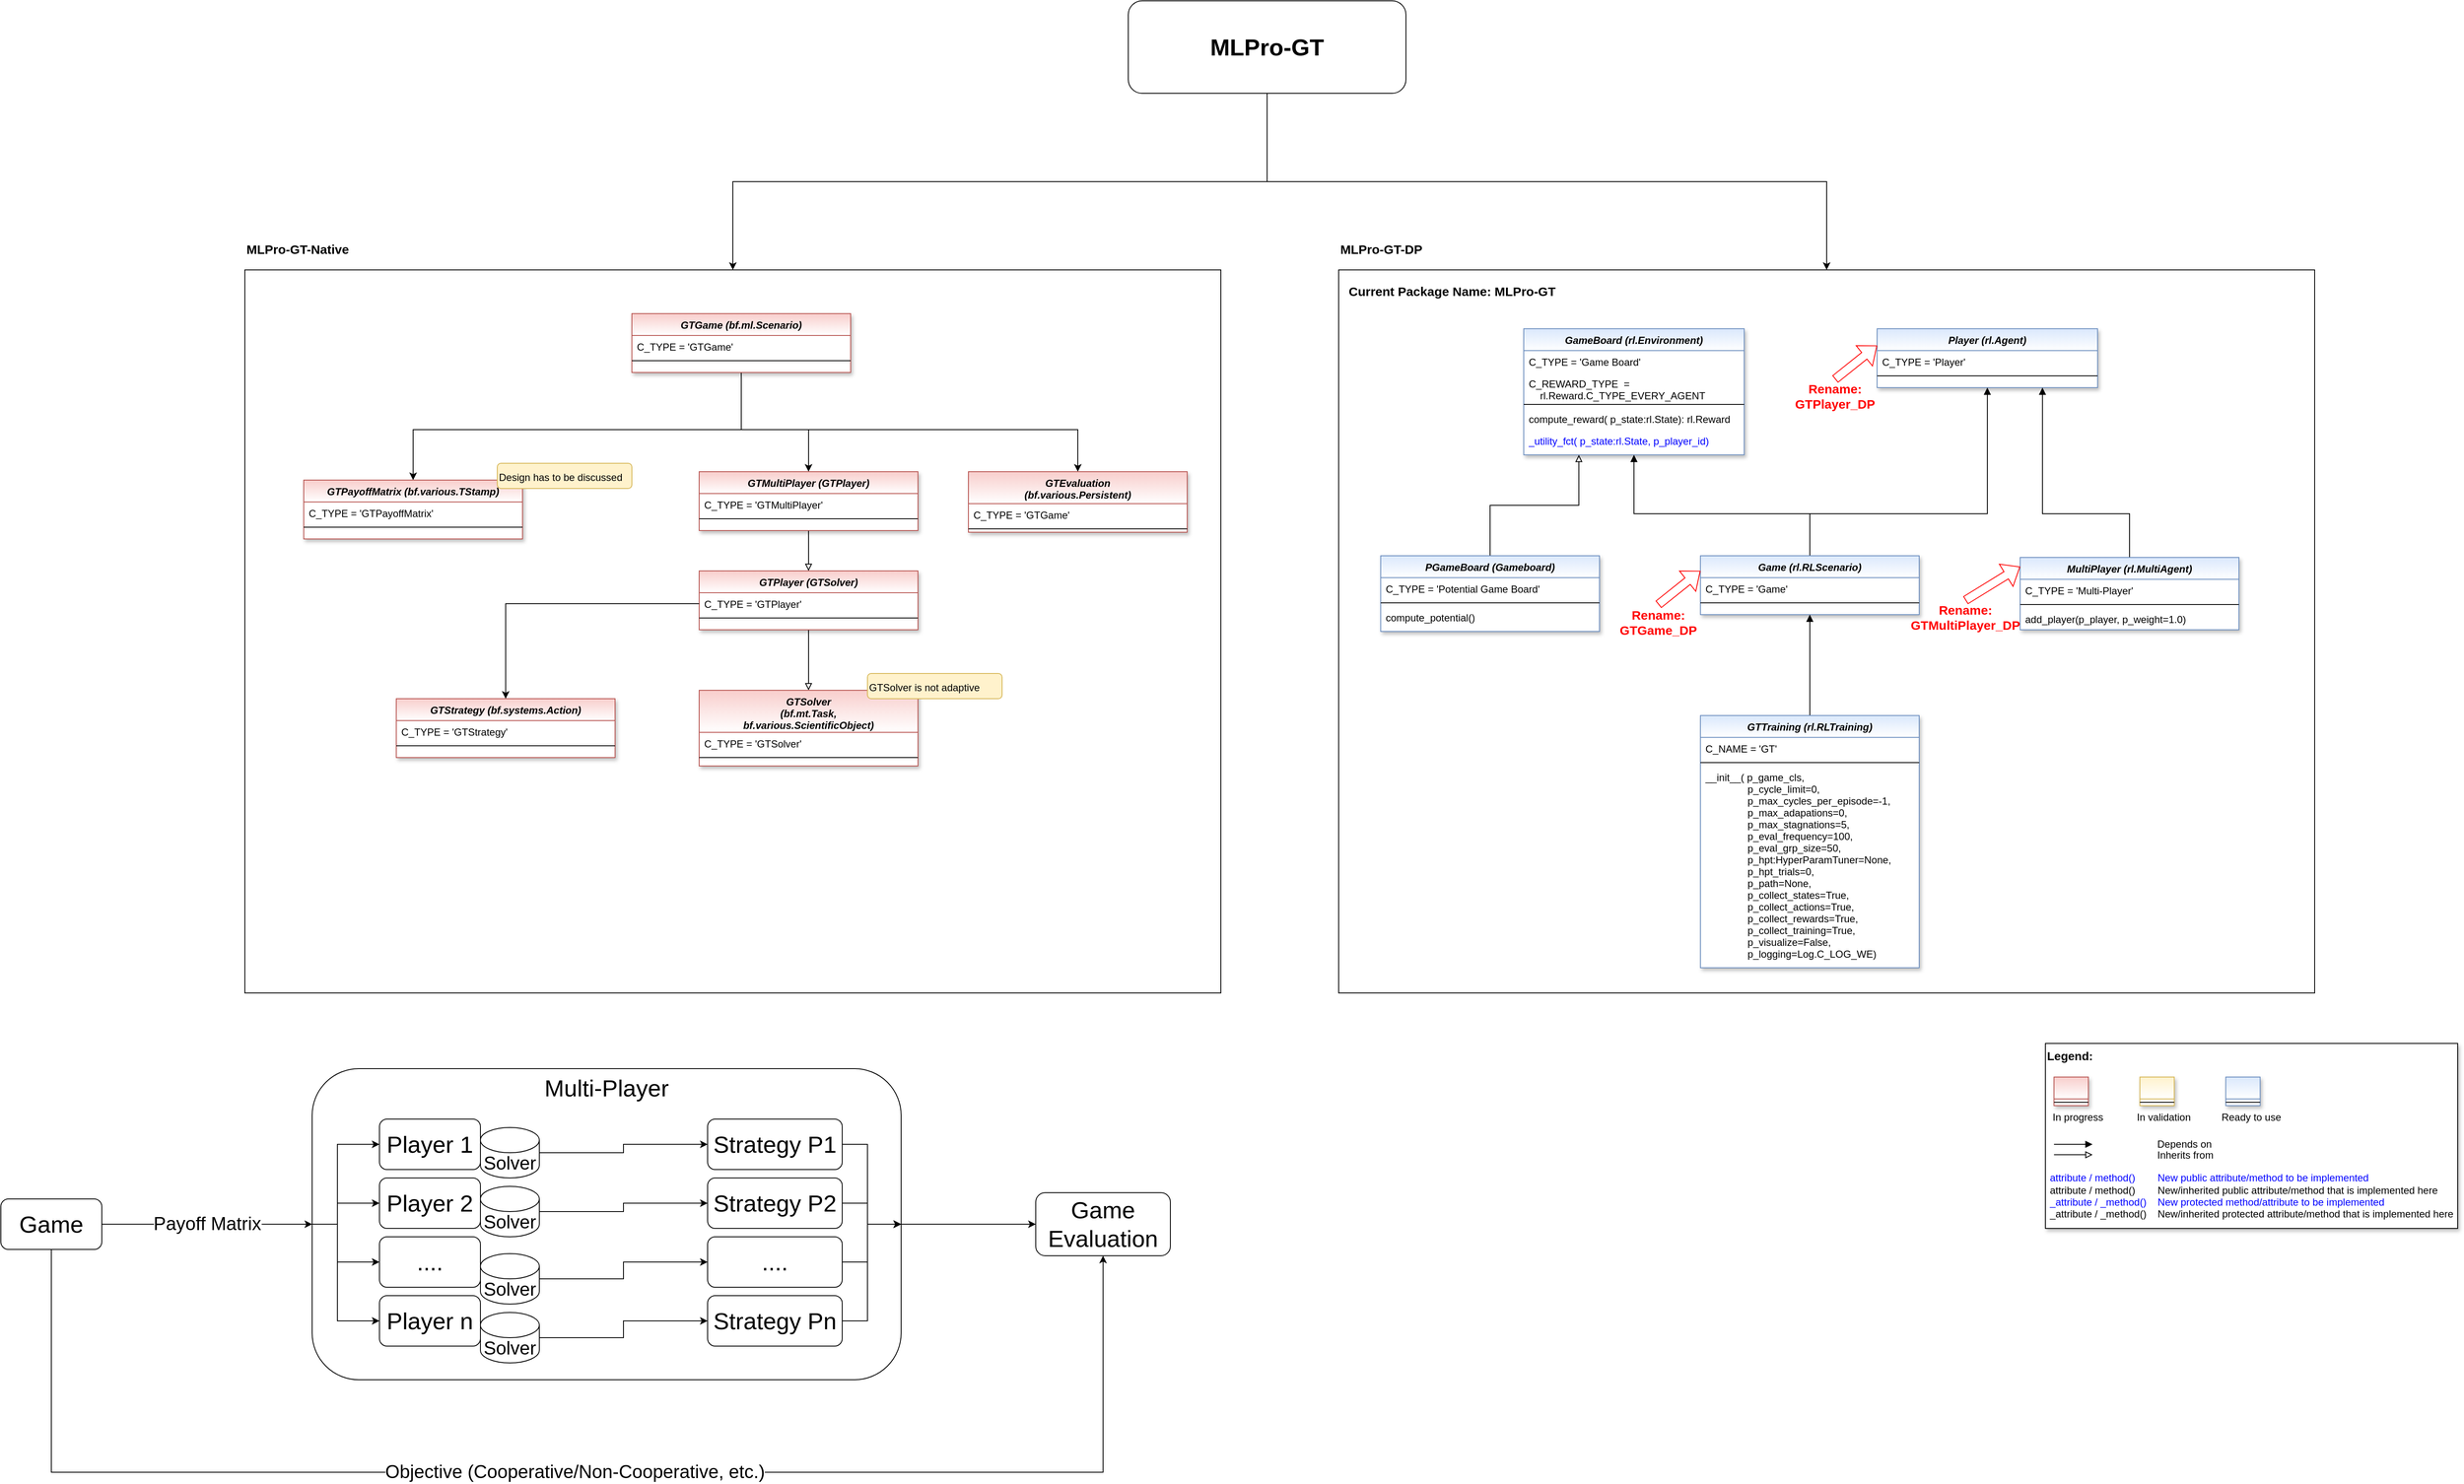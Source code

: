 <mxfile version="20.8.10" type="device"><diagram id="C5RBs43oDa-KdzZeNtuy" name="Page-1"><mxGraphModel dx="3827" dy="987" grid="1" gridSize="10" guides="1" tooltips="1" connect="1" arrows="1" fold="1" page="1" pageScale="1" pageWidth="2336" pageHeight="1654" math="0" shadow="0"><root><mxCell id="WIyWlLk6GJQsqaUBKTNV-0"/><mxCell id="WIyWlLk6GJQsqaUBKTNV-1" parent="WIyWlLk6GJQsqaUBKTNV-0"/><mxCell id="5Of7CEtjtT0pWHkGVyya-0" value="" style="rounded=0;whiteSpace=wrap;html=1;fillColor=none;" parent="WIyWlLk6GJQsqaUBKTNV-1" vertex="1"><mxGeometry x="1290" y="390" width="1160" height="860" as="geometry"/></mxCell><mxCell id="uryo6djWwB9KvB10PPW3-3" value="Player (rl.Agent)" style="swimlane;fontStyle=3;align=center;verticalAlign=top;childLayout=stackLayout;horizontal=1;startSize=26;horizontalStack=0;resizeParent=1;resizeLast=0;collapsible=1;marginBottom=0;rounded=0;shadow=1;strokeWidth=1;fillColor=#dae8fc;strokeColor=#6c8ebf;gradientColor=#ffffff;swimlaneFillColor=#ffffff;" parent="WIyWlLk6GJQsqaUBKTNV-1" vertex="1"><mxGeometry x="1930" y="460" width="262" height="70" as="geometry"><mxRectangle x="230" y="140" width="160" height="26" as="alternateBounds"/></mxGeometry></mxCell><mxCell id="uryo6djWwB9KvB10PPW3-26" value="C_TYPE = 'Player'" style="text;align=left;verticalAlign=top;spacingLeft=4;spacingRight=4;overflow=hidden;rotatable=0;points=[[0,0.5],[1,0.5]];portConstraint=eastwest;" parent="uryo6djWwB9KvB10PPW3-3" vertex="1"><mxGeometry y="26" width="262" height="26" as="geometry"/></mxCell><mxCell id="uryo6djWwB9KvB10PPW3-5" value="" style="line;html=1;strokeWidth=1;align=left;verticalAlign=middle;spacingTop=-1;spacingLeft=3;spacingRight=3;rotatable=0;labelPosition=right;points=[];portConstraint=eastwest;" parent="uryo6djWwB9KvB10PPW3-3" vertex="1"><mxGeometry y="52" width="262" height="8" as="geometry"/></mxCell><mxCell id="uryo6djWwB9KvB10PPW3-9" value="GameBoard (rl.Environment)" style="swimlane;fontStyle=3;align=center;verticalAlign=top;childLayout=stackLayout;horizontal=1;startSize=26;horizontalStack=0;resizeParent=1;resizeLast=0;collapsible=1;marginBottom=0;rounded=0;shadow=1;strokeWidth=1;fillColor=#dae8fc;strokeColor=#6c8ebf;gradientColor=#ffffff;swimlaneFillColor=#ffffff;" parent="WIyWlLk6GJQsqaUBKTNV-1" vertex="1"><mxGeometry x="1510" y="460" width="262" height="150" as="geometry"><mxRectangle x="230" y="140" width="160" height="26" as="alternateBounds"/></mxGeometry></mxCell><mxCell id="uryo6djWwB9KvB10PPW3-32" value="C_TYPE = 'Game Board'" style="text;align=left;verticalAlign=top;spacingLeft=4;spacingRight=4;overflow=hidden;rotatable=0;points=[[0,0.5],[1,0.5]];portConstraint=eastwest;" parent="uryo6djWwB9KvB10PPW3-9" vertex="1"><mxGeometry y="26" width="262" height="26" as="geometry"/></mxCell><mxCell id="DY0x9Ii_ILeGCG0XCa9A-1" value="C_REWARD_TYPE  = &#10;    rl.Reward.C_TYPE_EVERY_AGENT" style="text;align=left;verticalAlign=top;spacingLeft=4;spacingRight=4;overflow=hidden;rotatable=0;points=[[0,0.5],[1,0.5]];portConstraint=eastwest;" parent="uryo6djWwB9KvB10PPW3-9" vertex="1"><mxGeometry y="52" width="262" height="34" as="geometry"/></mxCell><mxCell id="uryo6djWwB9KvB10PPW3-10" value="" style="line;html=1;strokeWidth=1;align=left;verticalAlign=middle;spacingTop=-1;spacingLeft=3;spacingRight=3;rotatable=0;labelPosition=right;points=[];portConstraint=eastwest;" parent="uryo6djWwB9KvB10PPW3-9" vertex="1"><mxGeometry y="86" width="262" height="8" as="geometry"/></mxCell><mxCell id="uryo6djWwB9KvB10PPW3-49" value="compute_reward( p_state:rl.State): rl.Reward" style="text;align=left;verticalAlign=top;spacingLeft=4;spacingRight=4;overflow=hidden;rotatable=0;points=[[0,0.5],[1,0.5]];portConstraint=eastwest;" parent="uryo6djWwB9KvB10PPW3-9" vertex="1"><mxGeometry y="94" width="262" height="26" as="geometry"/></mxCell><mxCell id="wU47T1StcuhEbtKbwM8T-8" value="_utility_fct( p_state:rl.State, p_player_id)" style="text;align=left;verticalAlign=top;spacingLeft=4;spacingRight=4;overflow=hidden;rotatable=0;points=[[0,0.5],[1,0.5]];portConstraint=eastwest;fontColor=#0000FF;" parent="uryo6djWwB9KvB10PPW3-9" vertex="1"><mxGeometry y="120" width="262" height="26" as="geometry"/></mxCell><mxCell id="wU47T1StcuhEbtKbwM8T-6" style="edgeStyle=orthogonalEdgeStyle;rounded=0;orthogonalLoop=1;jettySize=auto;html=1;entryX=0.5;entryY=1;entryDx=0;entryDy=0;endArrow=block;endFill=1;exitX=0.5;exitY=0;exitDx=0;exitDy=0;" parent="WIyWlLk6GJQsqaUBKTNV-1" source="OlRFAT03AiurxS976OWj-10" target="uryo6djWwB9KvB10PPW3-9" edge="1"><mxGeometry relative="1" as="geometry"><Array as="points"><mxPoint x="1830" y="680"/><mxPoint x="1638" y="680"/></Array></mxGeometry></mxCell><mxCell id="wU47T1StcuhEbtKbwM8T-13" style="edgeStyle=orthogonalEdgeStyle;rounded=0;orthogonalLoop=1;jettySize=auto;html=1;entryX=0.5;entryY=1;entryDx=0;entryDy=0;endArrow=block;endFill=1;exitX=0.5;exitY=0;exitDx=0;exitDy=0;" parent="WIyWlLk6GJQsqaUBKTNV-1" source="OlRFAT03AiurxS976OWj-10" target="uryo6djWwB9KvB10PPW3-3" edge="1"><mxGeometry relative="1" as="geometry"><Array as="points"><mxPoint x="1830" y="680"/><mxPoint x="2018" y="680"/></Array></mxGeometry></mxCell><mxCell id="OlRFAT03AiurxS976OWj-10" value="Game (rl.RLScenario)" style="swimlane;fontStyle=3;align=center;verticalAlign=top;childLayout=stackLayout;horizontal=1;startSize=26;horizontalStack=0;resizeParent=1;resizeLast=0;collapsible=1;marginBottom=0;rounded=0;shadow=1;strokeWidth=1;fillColor=#dae8fc;strokeColor=#6c8ebf;gradientColor=#ffffff;swimlaneFillColor=#ffffff;" parent="WIyWlLk6GJQsqaUBKTNV-1" vertex="1"><mxGeometry x="1720" y="730" width="260" height="70" as="geometry"><mxRectangle x="230" y="140" width="160" height="26" as="alternateBounds"/></mxGeometry></mxCell><mxCell id="OlRFAT03AiurxS976OWj-11" value="C_TYPE = 'Game'" style="text;align=left;verticalAlign=top;spacingLeft=4;spacingRight=4;overflow=hidden;rotatable=0;points=[[0,0.5],[1,0.5]];portConstraint=eastwest;" parent="OlRFAT03AiurxS976OWj-10" vertex="1"><mxGeometry y="26" width="260" height="26" as="geometry"/></mxCell><mxCell id="OlRFAT03AiurxS976OWj-12" value="" style="line;html=1;strokeWidth=1;align=left;verticalAlign=middle;spacingTop=-1;spacingLeft=3;spacingRight=3;rotatable=0;labelPosition=right;points=[];portConstraint=eastwest;" parent="OlRFAT03AiurxS976OWj-10" vertex="1"><mxGeometry y="52" width="260" height="8" as="geometry"/></mxCell><mxCell id="YwcJyiYA8xpYUULvoIaP-10" style="edgeStyle=orthogonalEdgeStyle;rounded=0;orthogonalLoop=1;jettySize=auto;html=1;entryX=0.25;entryY=1;entryDx=0;entryDy=0;endArrow=block;endFill=0;" parent="WIyWlLk6GJQsqaUBKTNV-1" source="h7ZdCp1EmQsQ3MOQVmtW-0" target="uryo6djWwB9KvB10PPW3-9" edge="1"><mxGeometry relative="1" as="geometry"><mxPoint x="1590" y="640" as="targetPoint"/></mxGeometry></mxCell><mxCell id="h7ZdCp1EmQsQ3MOQVmtW-0" value="PGameBoard (Gameboard)" style="swimlane;fontStyle=3;align=center;verticalAlign=top;childLayout=stackLayout;horizontal=1;startSize=26;horizontalStack=0;resizeParent=1;resizeLast=0;collapsible=1;marginBottom=0;rounded=0;shadow=1;strokeWidth=1;fillColor=#dae8fc;strokeColor=#6c8ebf;gradientColor=#ffffff;swimlaneFillColor=#ffffff;" parent="WIyWlLk6GJQsqaUBKTNV-1" vertex="1"><mxGeometry x="1340" y="730" width="260" height="90" as="geometry"><mxRectangle x="230" y="140" width="160" height="26" as="alternateBounds"/></mxGeometry></mxCell><mxCell id="h7ZdCp1EmQsQ3MOQVmtW-1" value="C_TYPE = 'Potential Game Board'" style="text;align=left;verticalAlign=top;spacingLeft=4;spacingRight=4;overflow=hidden;rotatable=0;points=[[0,0.5],[1,0.5]];portConstraint=eastwest;" parent="h7ZdCp1EmQsQ3MOQVmtW-0" vertex="1"><mxGeometry y="26" width="260" height="26" as="geometry"/></mxCell><mxCell id="h7ZdCp1EmQsQ3MOQVmtW-3" value="" style="line;html=1;strokeWidth=1;align=left;verticalAlign=middle;spacingTop=-1;spacingLeft=3;spacingRight=3;rotatable=0;labelPosition=right;points=[];portConstraint=eastwest;" parent="h7ZdCp1EmQsQ3MOQVmtW-0" vertex="1"><mxGeometry y="52" width="260" height="8" as="geometry"/></mxCell><mxCell id="h7ZdCp1EmQsQ3MOQVmtW-10" value="compute_potential()" style="text;align=left;verticalAlign=top;spacingLeft=4;spacingRight=4;overflow=hidden;rotatable=0;points=[[0,0.5],[1,0.5]];portConstraint=eastwest;" parent="h7ZdCp1EmQsQ3MOQVmtW-0" vertex="1"><mxGeometry y="60" width="260" height="26" as="geometry"/></mxCell><mxCell id="wU47T1StcuhEbtKbwM8T-18" style="edgeStyle=orthogonalEdgeStyle;rounded=0;orthogonalLoop=1;jettySize=auto;html=1;entryX=0.75;entryY=1;entryDx=0;entryDy=0;endArrow=block;endFill=1;exitX=0.5;exitY=0;exitDx=0;exitDy=0;" parent="WIyWlLk6GJQsqaUBKTNV-1" source="xGexZfv84qTMhOlzufpW-0" target="uryo6djWwB9KvB10PPW3-3" edge="1"><mxGeometry relative="1" as="geometry"><Array as="points"><mxPoint x="2170" y="680"/><mxPoint x="2073" y="680"/></Array></mxGeometry></mxCell><mxCell id="xGexZfv84qTMhOlzufpW-0" value="MultiPlayer (rl.MultiAgent)" style="swimlane;fontStyle=3;align=center;verticalAlign=top;childLayout=stackLayout;horizontal=1;startSize=26;horizontalStack=0;resizeParent=1;resizeLast=0;collapsible=1;marginBottom=0;rounded=0;shadow=1;strokeWidth=1;fillColor=#dae8fc;strokeColor=#6c8ebf;gradientColor=#ffffff;swimlaneFillColor=#ffffff;" parent="WIyWlLk6GJQsqaUBKTNV-1" vertex="1"><mxGeometry x="2100" y="732" width="260" height="86" as="geometry"><mxRectangle x="230" y="140" width="160" height="26" as="alternateBounds"/></mxGeometry></mxCell><mxCell id="xGexZfv84qTMhOlzufpW-1" value="C_TYPE = 'Multi-Player'" style="text;align=left;verticalAlign=top;spacingLeft=4;spacingRight=4;overflow=hidden;rotatable=0;points=[[0,0.5],[1,0.5]];portConstraint=eastwest;" parent="xGexZfv84qTMhOlzufpW-0" vertex="1"><mxGeometry y="26" width="260" height="26" as="geometry"/></mxCell><mxCell id="xGexZfv84qTMhOlzufpW-5" value="" style="line;html=1;strokeWidth=1;align=left;verticalAlign=middle;spacingTop=-1;spacingLeft=3;spacingRight=3;rotatable=0;labelPosition=right;points=[];portConstraint=eastwest;" parent="xGexZfv84qTMhOlzufpW-0" vertex="1"><mxGeometry y="52" width="260" height="8" as="geometry"/></mxCell><mxCell id="PvkquMBawtDtqYIqmQBt-0" value="add_player(p_player, p_weight=1.0)" style="text;align=left;verticalAlign=top;spacingLeft=4;spacingRight=4;overflow=hidden;rotatable=0;points=[[0,0.5],[1,0.5]];portConstraint=eastwest;" parent="xGexZfv84qTMhOlzufpW-0" vertex="1"><mxGeometry y="60" width="260" height="26" as="geometry"/></mxCell><mxCell id="wU47T1StcuhEbtKbwM8T-17" style="edgeStyle=orthogonalEdgeStyle;rounded=0;orthogonalLoop=1;jettySize=auto;html=1;entryX=0.5;entryY=1;entryDx=0;entryDy=0;endArrow=block;endFill=1;" parent="WIyWlLk6GJQsqaUBKTNV-1" source="wU47T1StcuhEbtKbwM8T-14" target="OlRFAT03AiurxS976OWj-10" edge="1"><mxGeometry relative="1" as="geometry"/></mxCell><mxCell id="wU47T1StcuhEbtKbwM8T-14" value="GTTraining (rl.RLTraining)" style="swimlane;fontStyle=3;align=center;verticalAlign=top;childLayout=stackLayout;horizontal=1;startSize=26;horizontalStack=0;resizeParent=1;resizeLast=0;collapsible=1;marginBottom=0;rounded=0;shadow=1;strokeWidth=1;fillColor=#dae8fc;strokeColor=#6c8ebf;swimlaneFillColor=#ffffff;gradientColor=#ffffff;glass=0;" parent="WIyWlLk6GJQsqaUBKTNV-1" vertex="1"><mxGeometry x="1720" y="920" width="260" height="300" as="geometry"><mxRectangle x="230" y="140" width="160" height="26" as="alternateBounds"/></mxGeometry></mxCell><mxCell id="81PtZieHu7_wME2fvZ2L-0" value="C_NAME = 'GT'" style="text;align=left;verticalAlign=top;spacingLeft=4;spacingRight=4;overflow=hidden;rotatable=0;points=[[0,0.5],[1,0.5]];portConstraint=eastwest;" parent="wU47T1StcuhEbtKbwM8T-14" vertex="1"><mxGeometry y="26" width="260" height="26" as="geometry"/></mxCell><mxCell id="wU47T1StcuhEbtKbwM8T-16" value="" style="line;html=1;strokeWidth=1;align=left;verticalAlign=middle;spacingTop=-1;spacingLeft=3;spacingRight=3;rotatable=0;labelPosition=right;points=[];portConstraint=eastwest;" parent="wU47T1StcuhEbtKbwM8T-14" vertex="1"><mxGeometry y="52" width="260" height="8" as="geometry"/></mxCell><mxCell id="YwcJyiYA8xpYUULvoIaP-11" value="__init__( p_game_cls, &#10;               p_cycle_limit=0,&#10;               p_max_cycles_per_episode=-1, &#10;               p_max_adapations=0,&#10;               p_max_stagnations=5,&#10;               p_eval_frequency=100,&#10;               p_eval_grp_size=50,&#10;               p_hpt:HyperParamTuner=None,&#10;               p_hpt_trials=0,&#10;               p_path=None,&#10;               p_collect_states=True,&#10;               p_collect_actions=True,&#10;               p_collect_rewards=True,&#10;               p_collect_training=True,&#10;               p_visualize=False,&#10;               p_logging=Log.C_LOG_WE)" style="text;align=left;verticalAlign=top;spacingLeft=4;spacingRight=4;overflow=hidden;rotatable=0;points=[[0,0.5],[1,0.5]];portConstraint=eastwest;" parent="wU47T1StcuhEbtKbwM8T-14" vertex="1"><mxGeometry y="60" width="260" height="240" as="geometry"/></mxCell><mxCell id="YwcJyiYA8xpYUULvoIaP-0" value="" style="group" parent="WIyWlLk6GJQsqaUBKTNV-1" vertex="1" connectable="0"><mxGeometry x="2130" y="1310" width="490" height="220" as="geometry"/></mxCell><mxCell id="YwcJyiYA8xpYUULvoIaP-1" value="&lt;font color=&quot;#000000&quot; size=&quot;1&quot;&gt;&lt;b style=&quot;font-size: 14px&quot;&gt;Legend:&lt;br&gt;&lt;/b&gt;&lt;/font&gt;&lt;br&gt;&lt;br&gt;&lt;br&gt;&lt;font color=&quot;#0000ff&quot; style=&quot;font-size: 6px&quot;&gt;&lt;br&gt;&lt;/font&gt;&lt;span style=&quot;color: rgb(0 , 0 , 0)&quot;&gt;&lt;font style=&quot;font-size: 4px&quot;&gt;&amp;nbsp; &amp;nbsp;&lt;/font&gt;&amp;nbsp;In progress&amp;nbsp; &amp;nbsp; &amp;nbsp; &amp;nbsp; &amp;nbsp; &amp;nbsp; In validation&amp;nbsp; &amp;nbsp; &amp;nbsp; &amp;nbsp; &amp;nbsp; &amp;nbsp;Ready to use&lt;/span&gt;&lt;font color=&quot;#000000&quot;&gt;&amp;nbsp;&lt;br&gt;&lt;/font&gt;&lt;font color=&quot;#0000ff&quot;&gt;&lt;br&gt;&lt;br&gt;&lt;br&gt;&lt;br&gt;&amp;nbsp;attribute / method()&amp;nbsp; &amp;nbsp; &amp;nbsp; &amp;nbsp; New public attribute/method to be implemented&lt;/font&gt;&lt;br&gt;&lt;font color=&quot;#000000&quot;&gt;&amp;nbsp;&lt;/font&gt;&lt;font color=&quot;#000000&quot;&gt;attribute / method()&lt;span&gt;&#9;&lt;/span&gt;&amp;nbsp; &amp;nbsp; &amp;nbsp; &amp;nbsp;New/inherited public attribute/method that is implemented here&lt;br&gt;&lt;/font&gt;&lt;font color=&quot;#0000ff&quot;&gt;&amp;nbsp;_attribute /&amp;nbsp;&lt;/font&gt;&lt;font color=&quot;#0000ff&quot;&gt;_method()&amp;nbsp; &amp;nbsp; New protected method/attribute to be implemented&lt;/font&gt;&lt;br&gt;&lt;font color=&quot;#000000&quot;&gt;&amp;nbsp;_attribute / _method()&amp;nbsp; &amp;nbsp; New/inherited protected attribute/method that is implemented here&lt;br&gt;&lt;/font&gt;&lt;font color=&quot;#000000&quot;&gt;&lt;br&gt;&lt;br&gt;&lt;br&gt;&lt;br&gt;&lt;br&gt;&lt;/font&gt;" style="text;html=1;align=left;verticalAlign=top;whiteSpace=wrap;rounded=0;fontColor=#006600;strokeColor=#000000;shadow=1;fillColor=#ffffff;" parent="YwcJyiYA8xpYUULvoIaP-0" vertex="1"><mxGeometry width="490.0" height="220" as="geometry"/></mxCell><mxCell id="YwcJyiYA8xpYUULvoIaP-2" value="Depends on" style="endArrow=block;html=1;labelPosition=right;verticalLabelPosition=middle;align=left;verticalAlign=middle;endFill=1;fontSize=12;" parent="YwcJyiYA8xpYUULvoIaP-0" edge="1"><mxGeometry x="-1623.125" y="-2180" width="51.042" height="50" as="geometry"><mxPoint x="10.208" y="120.003" as="sourcePoint"/><mxPoint x="55.991" y="120.003" as="targetPoint"/><mxPoint x="98" as="offset"/><Array as="points"><mxPoint x="30.625" y="120"/></Array></mxGeometry></mxCell><mxCell id="YwcJyiYA8xpYUULvoIaP-3" value="Inherits from" style="endArrow=block;html=1;labelPosition=right;verticalLabelPosition=middle;align=left;verticalAlign=middle;endFill=0;fontSize=12;" parent="YwcJyiYA8xpYUULvoIaP-0" edge="1"><mxGeometry x="-1623.125" y="-2180" width="51.042" height="50" as="geometry"><mxPoint x="10.208" y="132.385" as="sourcePoint"/><mxPoint x="55.991" y="132.385" as="targetPoint"/><mxPoint x="98" y="1" as="offset"/></mxGeometry></mxCell><mxCell id="YwcJyiYA8xpYUULvoIaP-4" value="" style="swimlane;fontStyle=3;align=center;verticalAlign=top;childLayout=stackLayout;horizontal=1;startSize=26;horizontalStack=0;resizeParent=1;resizeLast=0;collapsible=1;marginBottom=0;rounded=0;shadow=1;strokeWidth=1;fillColor=#f8cecc;strokeColor=#b85450;gradientColor=#ffffff;swimlaneFillColor=#ffffff;" parent="YwcJyiYA8xpYUULvoIaP-0" vertex="1"><mxGeometry x="10.208" y="40" width="40.833" height="34" as="geometry"><mxRectangle x="230" y="140" width="160" height="26" as="alternateBounds"/></mxGeometry></mxCell><mxCell id="YwcJyiYA8xpYUULvoIaP-5" value="" style="line;html=1;strokeWidth=1;align=left;verticalAlign=middle;spacingTop=-1;spacingLeft=3;spacingRight=3;rotatable=0;labelPosition=right;points=[];portConstraint=eastwest;" parent="YwcJyiYA8xpYUULvoIaP-4" vertex="1"><mxGeometry y="26" width="40.833" height="8" as="geometry"/></mxCell><mxCell id="YwcJyiYA8xpYUULvoIaP-6" value="" style="swimlane;fontStyle=3;align=center;verticalAlign=top;childLayout=stackLayout;horizontal=1;startSize=26;horizontalStack=0;resizeParent=1;resizeLast=0;collapsible=1;marginBottom=0;rounded=0;shadow=1;strokeWidth=1;fillColor=#fff2cc;strokeColor=#d6b656;gradientColor=#ffffff;swimlaneFillColor=#ffffff;" parent="YwcJyiYA8xpYUULvoIaP-0" vertex="1"><mxGeometry x="112.292" y="40" width="40.833" height="34" as="geometry"><mxRectangle x="230" y="140" width="160" height="26" as="alternateBounds"/></mxGeometry></mxCell><mxCell id="YwcJyiYA8xpYUULvoIaP-7" value="" style="line;html=1;strokeWidth=1;align=left;verticalAlign=middle;spacingTop=-1;spacingLeft=3;spacingRight=3;rotatable=0;labelPosition=right;points=[];portConstraint=eastwest;" parent="YwcJyiYA8xpYUULvoIaP-6" vertex="1"><mxGeometry y="26" width="40.833" height="8" as="geometry"/></mxCell><mxCell id="YwcJyiYA8xpYUULvoIaP-8" value="" style="swimlane;fontStyle=3;align=center;verticalAlign=top;childLayout=stackLayout;horizontal=1;startSize=26;horizontalStack=0;resizeParent=1;resizeLast=0;collapsible=1;marginBottom=0;rounded=0;shadow=1;strokeWidth=1;fillColor=#dae8fc;strokeColor=#6c8ebf;gradientColor=#ffffff;swimlaneFillColor=#ffffff;" parent="YwcJyiYA8xpYUULvoIaP-0" vertex="1"><mxGeometry x="214.375" y="40" width="40.833" height="34" as="geometry"><mxRectangle x="230" y="140" width="160" height="26" as="alternateBounds"/></mxGeometry></mxCell><mxCell id="YwcJyiYA8xpYUULvoIaP-9" value="" style="line;html=1;strokeWidth=1;align=left;verticalAlign=middle;spacingTop=-1;spacingLeft=3;spacingRight=3;rotatable=0;labelPosition=right;points=[];portConstraint=eastwest;" parent="YwcJyiYA8xpYUULvoIaP-8" vertex="1"><mxGeometry y="26" width="40.833" height="8" as="geometry"/></mxCell><mxCell id="5Of7CEtjtT0pWHkGVyya-1" value="Current Package Name: MLPro-GT" style="text;html=1;strokeColor=none;fillColor=none;align=left;verticalAlign=middle;whiteSpace=wrap;rounded=0;fontSize=15;fontStyle=1" parent="WIyWlLk6GJQsqaUBKTNV-1" vertex="1"><mxGeometry x="1300" y="400" width="290" height="30" as="geometry"/></mxCell><mxCell id="5Of7CEtjtT0pWHkGVyya-2" value="MLPro-GT-DP" style="text;html=1;strokeColor=none;fillColor=none;align=left;verticalAlign=middle;whiteSpace=wrap;rounded=0;fontSize=15;fontStyle=1" parent="WIyWlLk6GJQsqaUBKTNV-1" vertex="1"><mxGeometry x="1290" y="350" width="290" height="30" as="geometry"/></mxCell><mxCell id="5Of7CEtjtT0pWHkGVyya-3" value="" style="rounded=0;whiteSpace=wrap;html=1;fillColor=none;" parent="WIyWlLk6GJQsqaUBKTNV-1" vertex="1"><mxGeometry x="-10" y="390" width="1160" height="860" as="geometry"/></mxCell><mxCell id="5Of7CEtjtT0pWHkGVyya-4" value="MLPro-GT-Native" style="text;html=1;strokeColor=none;fillColor=none;align=left;verticalAlign=middle;whiteSpace=wrap;rounded=0;fontSize=15;fontStyle=1" parent="WIyWlLk6GJQsqaUBKTNV-1" vertex="1"><mxGeometry x="-10" y="350" width="290" height="30" as="geometry"/></mxCell><mxCell id="5Of7CEtjtT0pWHkGVyya-34" style="edgeStyle=orthogonalEdgeStyle;rounded=0;orthogonalLoop=1;jettySize=auto;html=1;exitX=0.5;exitY=1;exitDx=0;exitDy=0;strokeColor=#000000;fontSize=12;fontColor=#FF0000;" parent="WIyWlLk6GJQsqaUBKTNV-1" source="5Of7CEtjtT0pWHkGVyya-5" target="5Of7CEtjtT0pWHkGVyya-24" edge="1"><mxGeometry relative="1" as="geometry"><Array as="points"><mxPoint x="580" y="580"/><mxPoint x="660" y="580"/></Array></mxGeometry></mxCell><mxCell id="5Of7CEtjtT0pWHkGVyya-35" style="edgeStyle=orthogonalEdgeStyle;rounded=0;orthogonalLoop=1;jettySize=auto;html=1;exitX=0.5;exitY=1;exitDx=0;exitDy=0;strokeColor=#000000;fontSize=12;fontColor=#FF0000;" parent="WIyWlLk6GJQsqaUBKTNV-1" source="5Of7CEtjtT0pWHkGVyya-5" target="5Of7CEtjtT0pWHkGVyya-30" edge="1"><mxGeometry relative="1" as="geometry"><Array as="points"><mxPoint x="580" y="580"/><mxPoint x="190" y="580"/></Array></mxGeometry></mxCell><mxCell id="5Of7CEtjtT0pWHkGVyya-64" style="edgeStyle=orthogonalEdgeStyle;rounded=0;orthogonalLoop=1;jettySize=auto;html=1;exitX=0.5;exitY=1;exitDx=0;exitDy=0;entryX=0.5;entryY=0;entryDx=0;entryDy=0;strokeColor=#000000;fontSize=22;fontColor=#000000;endArrow=classic;endFill=1;" parent="WIyWlLk6GJQsqaUBKTNV-1" source="5Of7CEtjtT0pWHkGVyya-5" target="5Of7CEtjtT0pWHkGVyya-61" edge="1"><mxGeometry relative="1" as="geometry"><Array as="points"><mxPoint x="580" y="580"/><mxPoint x="980" y="580"/></Array></mxGeometry></mxCell><mxCell id="5Of7CEtjtT0pWHkGVyya-5" value="GTGame (bf.ml.Scenario)" style="swimlane;fontStyle=3;align=center;verticalAlign=top;childLayout=stackLayout;horizontal=1;startSize=26;horizontalStack=0;resizeParent=1;resizeLast=0;collapsible=1;marginBottom=0;rounded=0;shadow=1;strokeWidth=1;fillColor=#f8cecc;strokeColor=#b85450;swimlaneFillColor=#ffffff;gradientColor=#FFFFFF;" parent="WIyWlLk6GJQsqaUBKTNV-1" vertex="1"><mxGeometry x="450" y="442" width="260" height="70" as="geometry"><mxRectangle x="230" y="140" width="160" height="26" as="alternateBounds"/></mxGeometry></mxCell><mxCell id="5Of7CEtjtT0pWHkGVyya-6" value="C_TYPE = 'GTGame'" style="text;align=left;verticalAlign=top;spacingLeft=4;spacingRight=4;overflow=hidden;rotatable=0;points=[[0,0.5],[1,0.5]];portConstraint=eastwest;" parent="5Of7CEtjtT0pWHkGVyya-5" vertex="1"><mxGeometry y="26" width="260" height="26" as="geometry"/></mxCell><mxCell id="5Of7CEtjtT0pWHkGVyya-7" value="" style="line;html=1;strokeWidth=1;align=left;verticalAlign=middle;spacingTop=-1;spacingLeft=3;spacingRight=3;rotatable=0;labelPosition=right;points=[];portConstraint=eastwest;" parent="5Of7CEtjtT0pWHkGVyya-5" vertex="1"><mxGeometry y="52" width="260" height="8" as="geometry"/></mxCell><mxCell id="5Of7CEtjtT0pWHkGVyya-13" value="" style="shape=flexArrow;endArrow=classic;html=1;rounded=0;fontSize=15;fontColor=#FF0000;exitX=0.5;exitY=0;exitDx=0;exitDy=0;strokeColor=#FF0000;" parent="WIyWlLk6GJQsqaUBKTNV-1" source="5Of7CEtjtT0pWHkGVyya-14" edge="1"><mxGeometry width="50" height="50" relative="1" as="geometry"><mxPoint x="1960" y="510" as="sourcePoint"/><mxPoint x="1930" y="480" as="targetPoint"/></mxGeometry></mxCell><mxCell id="5Of7CEtjtT0pWHkGVyya-14" value="Rename:&lt;br&gt;GTPlayer_DP" style="text;html=1;strokeColor=none;fillColor=none;align=center;verticalAlign=middle;whiteSpace=wrap;rounded=0;fontSize=15;fontColor=#FF0000;fontStyle=1" parent="WIyWlLk6GJQsqaUBKTNV-1" vertex="1"><mxGeometry x="1840" y="520" width="80" height="40" as="geometry"/></mxCell><mxCell id="5Of7CEtjtT0pWHkGVyya-15" value="" style="shape=flexArrow;endArrow=classic;html=1;rounded=0;fontSize=15;fontColor=#FF0000;exitX=0.5;exitY=0;exitDx=0;exitDy=0;strokeColor=#FF0000;" parent="WIyWlLk6GJQsqaUBKTNV-1" source="5Of7CEtjtT0pWHkGVyya-16" edge="1"><mxGeometry width="50" height="50" relative="1" as="geometry"><mxPoint x="1750" y="778" as="sourcePoint"/><mxPoint x="1720" y="748" as="targetPoint"/></mxGeometry></mxCell><mxCell id="5Of7CEtjtT0pWHkGVyya-16" value="Rename:&lt;br&gt;GTGame_DP" style="text;html=1;strokeColor=none;fillColor=none;align=center;verticalAlign=middle;whiteSpace=wrap;rounded=0;fontSize=15;fontColor=#FF0000;fontStyle=1" parent="WIyWlLk6GJQsqaUBKTNV-1" vertex="1"><mxGeometry x="1630" y="788" width="80" height="42" as="geometry"/></mxCell><mxCell id="5Of7CEtjtT0pWHkGVyya-37" style="edgeStyle=orthogonalEdgeStyle;rounded=0;orthogonalLoop=1;jettySize=auto;html=1;exitX=0.5;exitY=1;exitDx=0;exitDy=0;strokeColor=#000000;fontSize=12;fontColor=#FF0000;endArrow=block;endFill=0;" parent="WIyWlLk6GJQsqaUBKTNV-1" source="5Of7CEtjtT0pWHkGVyya-17" target="5Of7CEtjtT0pWHkGVyya-27" edge="1"><mxGeometry relative="1" as="geometry"/></mxCell><mxCell id="5Of7CEtjtT0pWHkGVyya-17" value="GTPlayer (GTSolver)" style="swimlane;fontStyle=3;align=center;verticalAlign=top;childLayout=stackLayout;horizontal=1;startSize=26;horizontalStack=0;resizeParent=1;resizeLast=0;collapsible=1;marginBottom=0;rounded=0;shadow=1;strokeWidth=1;fillColor=#f8cecc;strokeColor=#b85450;swimlaneFillColor=#ffffff;gradientColor=#FFFFFF;" parent="WIyWlLk6GJQsqaUBKTNV-1" vertex="1"><mxGeometry x="530" y="748" width="260" height="70" as="geometry"><mxRectangle x="230" y="140" width="160" height="26" as="alternateBounds"/></mxGeometry></mxCell><mxCell id="5Of7CEtjtT0pWHkGVyya-18" value="C_TYPE = 'GTPlayer'" style="text;align=left;verticalAlign=top;spacingLeft=4;spacingRight=4;overflow=hidden;rotatable=0;points=[[0,0.5],[1,0.5]];portConstraint=eastwest;" parent="5Of7CEtjtT0pWHkGVyya-17" vertex="1"><mxGeometry y="26" width="260" height="26" as="geometry"/></mxCell><mxCell id="5Of7CEtjtT0pWHkGVyya-19" value="" style="line;html=1;strokeWidth=1;align=left;verticalAlign=middle;spacingTop=-1;spacingLeft=3;spacingRight=3;rotatable=0;labelPosition=right;points=[];portConstraint=eastwest;" parent="5Of7CEtjtT0pWHkGVyya-17" vertex="1"><mxGeometry y="52" width="260" height="8" as="geometry"/></mxCell><mxCell id="5Of7CEtjtT0pWHkGVyya-21" value="GTStrategy (bf.systems.Action)" style="swimlane;fontStyle=3;align=center;verticalAlign=top;childLayout=stackLayout;horizontal=1;startSize=26;horizontalStack=0;resizeParent=1;resizeLast=0;collapsible=1;marginBottom=0;rounded=0;shadow=1;strokeWidth=1;fillColor=#f8cecc;strokeColor=#b85450;swimlaneFillColor=#ffffff;gradientColor=#FFFFFF;" parent="WIyWlLk6GJQsqaUBKTNV-1" vertex="1"><mxGeometry x="170" y="900" width="260" height="70" as="geometry"><mxRectangle x="230" y="140" width="160" height="26" as="alternateBounds"/></mxGeometry></mxCell><mxCell id="5Of7CEtjtT0pWHkGVyya-22" value="C_TYPE = 'GTStrategy'" style="text;align=left;verticalAlign=top;spacingLeft=4;spacingRight=4;overflow=hidden;rotatable=0;points=[[0,0.5],[1,0.5]];portConstraint=eastwest;" parent="5Of7CEtjtT0pWHkGVyya-21" vertex="1"><mxGeometry y="26" width="260" height="26" as="geometry"/></mxCell><mxCell id="5Of7CEtjtT0pWHkGVyya-23" value="" style="line;html=1;strokeWidth=1;align=left;verticalAlign=middle;spacingTop=-1;spacingLeft=3;spacingRight=3;rotatable=0;labelPosition=right;points=[];portConstraint=eastwest;" parent="5Of7CEtjtT0pWHkGVyya-21" vertex="1"><mxGeometry y="52" width="260" height="8" as="geometry"/></mxCell><mxCell id="5Of7CEtjtT0pWHkGVyya-36" style="edgeStyle=orthogonalEdgeStyle;rounded=0;orthogonalLoop=1;jettySize=auto;html=1;exitX=0.5;exitY=1;exitDx=0;exitDy=0;entryX=0.5;entryY=0;entryDx=0;entryDy=0;strokeColor=#000000;fontSize=12;fontColor=#FF0000;endArrow=block;endFill=0;" parent="WIyWlLk6GJQsqaUBKTNV-1" source="5Of7CEtjtT0pWHkGVyya-24" target="5Of7CEtjtT0pWHkGVyya-17" edge="1"><mxGeometry relative="1" as="geometry"/></mxCell><mxCell id="5Of7CEtjtT0pWHkGVyya-24" value="GTMultiPlayer (GTPlayer)" style="swimlane;fontStyle=3;align=center;verticalAlign=top;childLayout=stackLayout;horizontal=1;startSize=26;horizontalStack=0;resizeParent=1;resizeLast=0;collapsible=1;marginBottom=0;rounded=0;shadow=1;strokeWidth=1;fillColor=#f8cecc;strokeColor=#b85450;swimlaneFillColor=#ffffff;gradientColor=#FFFFFF;" parent="WIyWlLk6GJQsqaUBKTNV-1" vertex="1"><mxGeometry x="530" y="630" width="260" height="70" as="geometry"><mxRectangle x="230" y="140" width="160" height="26" as="alternateBounds"/></mxGeometry></mxCell><mxCell id="5Of7CEtjtT0pWHkGVyya-25" value="C_TYPE = 'GTMultiPlayer'" style="text;align=left;verticalAlign=top;spacingLeft=4;spacingRight=4;overflow=hidden;rotatable=0;points=[[0,0.5],[1,0.5]];portConstraint=eastwest;" parent="5Of7CEtjtT0pWHkGVyya-24" vertex="1"><mxGeometry y="26" width="260" height="26" as="geometry"/></mxCell><mxCell id="5Of7CEtjtT0pWHkGVyya-26" value="" style="line;html=1;strokeWidth=1;align=left;verticalAlign=middle;spacingTop=-1;spacingLeft=3;spacingRight=3;rotatable=0;labelPosition=right;points=[];portConstraint=eastwest;" parent="5Of7CEtjtT0pWHkGVyya-24" vertex="1"><mxGeometry y="52" width="260" height="8" as="geometry"/></mxCell><mxCell id="5Of7CEtjtT0pWHkGVyya-27" value="GTSolver&#10;(bf.mt.Task,&#10;bf.various.ScientificObject)" style="swimlane;fontStyle=3;align=center;verticalAlign=top;childLayout=stackLayout;horizontal=1;startSize=50;horizontalStack=0;resizeParent=1;resizeLast=0;collapsible=1;marginBottom=0;rounded=0;shadow=1;strokeWidth=1;fillColor=#f8cecc;strokeColor=#b85450;swimlaneFillColor=#ffffff;gradientColor=#FFFFFF;" parent="WIyWlLk6GJQsqaUBKTNV-1" vertex="1"><mxGeometry x="530" y="890" width="260" height="90" as="geometry"><mxRectangle x="230" y="140" width="160" height="26" as="alternateBounds"/></mxGeometry></mxCell><mxCell id="5Of7CEtjtT0pWHkGVyya-28" value="C_TYPE = 'GTSolver'" style="text;align=left;verticalAlign=top;spacingLeft=4;spacingRight=4;overflow=hidden;rotatable=0;points=[[0,0.5],[1,0.5]];portConstraint=eastwest;" parent="5Of7CEtjtT0pWHkGVyya-27" vertex="1"><mxGeometry y="50" width="260" height="26" as="geometry"/></mxCell><mxCell id="5Of7CEtjtT0pWHkGVyya-29" value="" style="line;html=1;strokeWidth=1;align=left;verticalAlign=middle;spacingTop=-1;spacingLeft=3;spacingRight=3;rotatable=0;labelPosition=right;points=[];portConstraint=eastwest;" parent="5Of7CEtjtT0pWHkGVyya-27" vertex="1"><mxGeometry y="76" width="260" height="8" as="geometry"/></mxCell><mxCell id="5Of7CEtjtT0pWHkGVyya-20" value="&lt;font style=&quot;font-size: 12px;&quot;&gt;GTSolver is not adaptive&lt;/font&gt;" style="rounded=1;whiteSpace=wrap;html=1;fontSize=15;fillColor=#fff2cc;strokeColor=#d6b656;align=left;" parent="WIyWlLk6GJQsqaUBKTNV-1" vertex="1"><mxGeometry x="730" y="870" width="160" height="30" as="geometry"/></mxCell><mxCell id="5Of7CEtjtT0pWHkGVyya-30" value="GTPayoffMatrix (bf.various.TStamp)" style="swimlane;fontStyle=3;align=center;verticalAlign=top;childLayout=stackLayout;horizontal=1;startSize=26;horizontalStack=0;resizeParent=1;resizeLast=0;collapsible=1;marginBottom=0;rounded=0;shadow=1;strokeWidth=1;fillColor=#f8cecc;strokeColor=#b85450;swimlaneFillColor=#ffffff;gradientColor=#FFFFFF;" parent="WIyWlLk6GJQsqaUBKTNV-1" vertex="1"><mxGeometry x="60" y="640" width="260" height="70" as="geometry"><mxRectangle x="230" y="140" width="160" height="26" as="alternateBounds"/></mxGeometry></mxCell><mxCell id="5Of7CEtjtT0pWHkGVyya-31" value="C_TYPE = 'GTPayoffMatrix'" style="text;align=left;verticalAlign=top;spacingLeft=4;spacingRight=4;overflow=hidden;rotatable=0;points=[[0,0.5],[1,0.5]];portConstraint=eastwest;" parent="5Of7CEtjtT0pWHkGVyya-30" vertex="1"><mxGeometry y="26" width="260" height="26" as="geometry"/></mxCell><mxCell id="5Of7CEtjtT0pWHkGVyya-32" value="" style="line;html=1;strokeWidth=1;align=left;verticalAlign=middle;spacingTop=-1;spacingLeft=3;spacingRight=3;rotatable=0;labelPosition=right;points=[];portConstraint=eastwest;" parent="5Of7CEtjtT0pWHkGVyya-30" vertex="1"><mxGeometry y="52" width="260" height="8" as="geometry"/></mxCell><mxCell id="5Of7CEtjtT0pWHkGVyya-33" value="&lt;font style=&quot;font-size: 12px;&quot;&gt;Design has to be discussed&lt;/font&gt;" style="rounded=1;whiteSpace=wrap;html=1;fontSize=15;fillColor=#fff2cc;strokeColor=#d6b656;align=left;" parent="WIyWlLk6GJQsqaUBKTNV-1" vertex="1"><mxGeometry x="290" y="620" width="160" height="30" as="geometry"/></mxCell><mxCell id="5Of7CEtjtT0pWHkGVyya-38" style="edgeStyle=orthogonalEdgeStyle;rounded=0;orthogonalLoop=1;jettySize=auto;html=1;exitX=0;exitY=0.5;exitDx=0;exitDy=0;entryX=0.5;entryY=0;entryDx=0;entryDy=0;strokeColor=#000000;fontSize=12;fontColor=#FF0000;endArrow=classic;endFill=1;" parent="WIyWlLk6GJQsqaUBKTNV-1" source="5Of7CEtjtT0pWHkGVyya-18" target="5Of7CEtjtT0pWHkGVyya-21" edge="1"><mxGeometry relative="1" as="geometry"/></mxCell><mxCell id="5Of7CEtjtT0pWHkGVyya-40" style="edgeStyle=orthogonalEdgeStyle;rounded=0;orthogonalLoop=1;jettySize=auto;html=1;exitX=0.5;exitY=1;exitDx=0;exitDy=0;strokeColor=#000000;fontSize=28;fontColor=#000000;endArrow=classic;endFill=1;" parent="WIyWlLk6GJQsqaUBKTNV-1" source="5Of7CEtjtT0pWHkGVyya-39" target="5Of7CEtjtT0pWHkGVyya-3" edge="1"><mxGeometry relative="1" as="geometry"/></mxCell><mxCell id="5Of7CEtjtT0pWHkGVyya-41" style="edgeStyle=orthogonalEdgeStyle;rounded=0;orthogonalLoop=1;jettySize=auto;html=1;exitX=0.5;exitY=1;exitDx=0;exitDy=0;strokeColor=#000000;fontSize=28;fontColor=#000000;endArrow=classic;endFill=1;" parent="WIyWlLk6GJQsqaUBKTNV-1" source="5Of7CEtjtT0pWHkGVyya-39" target="5Of7CEtjtT0pWHkGVyya-0" edge="1"><mxGeometry relative="1" as="geometry"/></mxCell><mxCell id="5Of7CEtjtT0pWHkGVyya-39" value="MLPro-GT" style="rounded=1;whiteSpace=wrap;html=1;fontSize=28;fontColor=#000000;fillColor=none;gradientColor=#FFFFFF;fontStyle=1" parent="WIyWlLk6GJQsqaUBKTNV-1" vertex="1"><mxGeometry x="1040" y="70" width="330" height="110" as="geometry"/></mxCell><mxCell id="5Of7CEtjtT0pWHkGVyya-42" value="" style="shape=flexArrow;endArrow=classic;html=1;rounded=0;fontSize=15;fontColor=#FF0000;exitX=0.5;exitY=0;exitDx=0;exitDy=0;strokeColor=#FF0000;" parent="WIyWlLk6GJQsqaUBKTNV-1" source="5Of7CEtjtT0pWHkGVyya-43" edge="1"><mxGeometry width="50" height="50" relative="1" as="geometry"><mxPoint x="2130" y="773" as="sourcePoint"/><mxPoint x="2100" y="743" as="targetPoint"/></mxGeometry></mxCell><mxCell id="5Of7CEtjtT0pWHkGVyya-43" value="Rename:&lt;br&gt;GTMultiPlayer_DP" style="text;html=1;strokeColor=none;fillColor=none;align=center;verticalAlign=middle;whiteSpace=wrap;rounded=0;fontSize=15;fontColor=#FF0000;fontStyle=1" parent="WIyWlLk6GJQsqaUBKTNV-1" vertex="1"><mxGeometry x="1980" y="783" width="110" height="40" as="geometry"/></mxCell><mxCell id="5Of7CEtjtT0pWHkGVyya-65" value="Payoff Matrix" style="edgeStyle=orthogonalEdgeStyle;rounded=0;orthogonalLoop=1;jettySize=auto;html=1;exitX=1;exitY=0.5;exitDx=0;exitDy=0;entryX=0;entryY=0.5;entryDx=0;entryDy=0;strokeColor=#000000;fontSize=22;fontColor=#000000;endArrow=classic;endFill=1;" parent="WIyWlLk6GJQsqaUBKTNV-1" source="5Of7CEtjtT0pWHkGVyya-44" target="5Of7CEtjtT0pWHkGVyya-45" edge="1"><mxGeometry relative="1" as="geometry"/></mxCell><mxCell id="5Of7CEtjtT0pWHkGVyya-69" value="Objective (Cooperative/Non-Cooperative, etc.)" style="edgeStyle=orthogonalEdgeStyle;rounded=0;orthogonalLoop=1;jettySize=auto;html=1;exitX=0.5;exitY=1;exitDx=0;exitDy=0;entryX=0.5;entryY=1;entryDx=0;entryDy=0;strokeColor=#000000;fontSize=22;fontColor=#000000;endArrow=classic;endFill=1;" parent="WIyWlLk6GJQsqaUBKTNV-1" source="5Of7CEtjtT0pWHkGVyya-44" target="5Of7CEtjtT0pWHkGVyya-60" edge="1"><mxGeometry relative="1" as="geometry"><Array as="points"><mxPoint x="-240" y="1820"/><mxPoint x="1010" y="1820"/></Array></mxGeometry></mxCell><mxCell id="5Of7CEtjtT0pWHkGVyya-44" value="Game" style="rounded=1;whiteSpace=wrap;html=1;fontSize=28;fontColor=#000000;fillColor=none;gradientColor=#FFFFFF;" parent="WIyWlLk6GJQsqaUBKTNV-1" vertex="1"><mxGeometry x="-300" y="1495" width="120" height="60" as="geometry"/></mxCell><mxCell id="5Of7CEtjtT0pWHkGVyya-74" style="edgeStyle=orthogonalEdgeStyle;rounded=0;orthogonalLoop=1;jettySize=auto;html=1;exitX=0;exitY=0.5;exitDx=0;exitDy=0;entryX=0;entryY=0.5;entryDx=0;entryDy=0;strokeColor=#000000;fontSize=22;fontColor=#000000;endArrow=classic;endFill=1;" parent="WIyWlLk6GJQsqaUBKTNV-1" source="5Of7CEtjtT0pWHkGVyya-45" target="5Of7CEtjtT0pWHkGVyya-46" edge="1"><mxGeometry relative="1" as="geometry"><Array as="points"><mxPoint x="100" y="1525"/><mxPoint x="100" y="1430"/></Array></mxGeometry></mxCell><mxCell id="5Of7CEtjtT0pWHkGVyya-75" style="edgeStyle=orthogonalEdgeStyle;rounded=0;orthogonalLoop=1;jettySize=auto;html=1;exitX=0;exitY=0.5;exitDx=0;exitDy=0;entryX=0;entryY=0.5;entryDx=0;entryDy=0;strokeColor=#000000;fontSize=22;fontColor=#000000;endArrow=classic;endFill=1;" parent="WIyWlLk6GJQsqaUBKTNV-1" source="5Of7CEtjtT0pWHkGVyya-45" target="5Of7CEtjtT0pWHkGVyya-47" edge="1"><mxGeometry relative="1" as="geometry"><Array as="points"><mxPoint x="100" y="1525"/><mxPoint x="100" y="1500"/></Array></mxGeometry></mxCell><mxCell id="5Of7CEtjtT0pWHkGVyya-76" style="edgeStyle=orthogonalEdgeStyle;rounded=0;orthogonalLoop=1;jettySize=auto;html=1;exitX=0;exitY=0.5;exitDx=0;exitDy=0;entryX=0;entryY=0.5;entryDx=0;entryDy=0;strokeColor=#000000;fontSize=22;fontColor=#000000;endArrow=classic;endFill=1;" parent="WIyWlLk6GJQsqaUBKTNV-1" source="5Of7CEtjtT0pWHkGVyya-45" target="5Of7CEtjtT0pWHkGVyya-48" edge="1"><mxGeometry relative="1" as="geometry"><Array as="points"><mxPoint x="100" y="1525"/><mxPoint x="100" y="1570"/></Array></mxGeometry></mxCell><mxCell id="5Of7CEtjtT0pWHkGVyya-77" style="edgeStyle=orthogonalEdgeStyle;rounded=0;orthogonalLoop=1;jettySize=auto;html=1;exitX=0;exitY=0.5;exitDx=0;exitDy=0;entryX=0;entryY=0.5;entryDx=0;entryDy=0;strokeColor=#000000;fontSize=22;fontColor=#000000;endArrow=classic;endFill=1;" parent="WIyWlLk6GJQsqaUBKTNV-1" source="5Of7CEtjtT0pWHkGVyya-45" target="5Of7CEtjtT0pWHkGVyya-49" edge="1"><mxGeometry relative="1" as="geometry"><Array as="points"><mxPoint x="100" y="1525"/><mxPoint x="100" y="1640"/></Array></mxGeometry></mxCell><mxCell id="5Of7CEtjtT0pWHkGVyya-82" style="edgeStyle=orthogonalEdgeStyle;rounded=0;orthogonalLoop=1;jettySize=auto;html=1;exitX=1;exitY=0.5;exitDx=0;exitDy=0;entryX=0;entryY=0.5;entryDx=0;entryDy=0;strokeColor=#000000;fontSize=22;fontColor=#000000;endArrow=classic;endFill=1;" parent="WIyWlLk6GJQsqaUBKTNV-1" source="5Of7CEtjtT0pWHkGVyya-45" target="5Of7CEtjtT0pWHkGVyya-60" edge="1"><mxGeometry relative="1" as="geometry"/></mxCell><mxCell id="5Of7CEtjtT0pWHkGVyya-45" value="Multi-Player" style="rounded=1;whiteSpace=wrap;html=1;fontSize=28;fontColor=#000000;fillColor=none;gradientColor=#FFFFFF;verticalAlign=top;" parent="WIyWlLk6GJQsqaUBKTNV-1" vertex="1"><mxGeometry x="70" y="1340" width="700" height="370" as="geometry"/></mxCell><mxCell id="5Of7CEtjtT0pWHkGVyya-46" value="Player 1" style="rounded=1;whiteSpace=wrap;html=1;fontSize=28;fontColor=#000000;fillColor=none;gradientColor=#FFFFFF;" parent="WIyWlLk6GJQsqaUBKTNV-1" vertex="1"><mxGeometry x="150" y="1400" width="120" height="60" as="geometry"/></mxCell><mxCell id="5Of7CEtjtT0pWHkGVyya-47" value="Player 2" style="rounded=1;whiteSpace=wrap;html=1;fontSize=28;fontColor=#000000;fillColor=none;gradientColor=#FFFFFF;" parent="WIyWlLk6GJQsqaUBKTNV-1" vertex="1"><mxGeometry x="150" y="1470" width="120" height="60" as="geometry"/></mxCell><mxCell id="5Of7CEtjtT0pWHkGVyya-48" value="...." style="rounded=1;whiteSpace=wrap;html=1;fontSize=28;fontColor=#000000;fillColor=none;gradientColor=#FFFFFF;" parent="WIyWlLk6GJQsqaUBKTNV-1" vertex="1"><mxGeometry x="150" y="1540" width="120" height="60" as="geometry"/></mxCell><mxCell id="5Of7CEtjtT0pWHkGVyya-49" value="Player n" style="rounded=1;whiteSpace=wrap;html=1;fontSize=28;fontColor=#000000;fillColor=none;gradientColor=#FFFFFF;" parent="WIyWlLk6GJQsqaUBKTNV-1" vertex="1"><mxGeometry x="150" y="1610" width="120" height="60" as="geometry"/></mxCell><mxCell id="5Of7CEtjtT0pWHkGVyya-78" style="edgeStyle=orthogonalEdgeStyle;rounded=0;orthogonalLoop=1;jettySize=auto;html=1;exitX=1;exitY=0.5;exitDx=0;exitDy=0;entryX=1;entryY=0.5;entryDx=0;entryDy=0;strokeColor=#000000;fontSize=22;fontColor=#000000;endArrow=classic;endFill=1;" parent="WIyWlLk6GJQsqaUBKTNV-1" source="5Of7CEtjtT0pWHkGVyya-50" target="5Of7CEtjtT0pWHkGVyya-45" edge="1"><mxGeometry relative="1" as="geometry"><Array as="points"><mxPoint x="730" y="1430"/><mxPoint x="730" y="1525"/></Array></mxGeometry></mxCell><mxCell id="5Of7CEtjtT0pWHkGVyya-50" value="Strategy P1" style="rounded=1;whiteSpace=wrap;html=1;fontSize=28;fontColor=#000000;fillColor=none;gradientColor=#FFFFFF;" parent="WIyWlLk6GJQsqaUBKTNV-1" vertex="1"><mxGeometry x="540" y="1400" width="160" height="60" as="geometry"/></mxCell><mxCell id="5Of7CEtjtT0pWHkGVyya-79" style="edgeStyle=orthogonalEdgeStyle;rounded=0;orthogonalLoop=1;jettySize=auto;html=1;exitX=1;exitY=0.5;exitDx=0;exitDy=0;entryX=1;entryY=0.5;entryDx=0;entryDy=0;strokeColor=#000000;fontSize=22;fontColor=#000000;endArrow=classic;endFill=1;" parent="WIyWlLk6GJQsqaUBKTNV-1" source="5Of7CEtjtT0pWHkGVyya-51" target="5Of7CEtjtT0pWHkGVyya-45" edge="1"><mxGeometry relative="1" as="geometry"><Array as="points"><mxPoint x="730" y="1500"/><mxPoint x="730" y="1525"/></Array></mxGeometry></mxCell><mxCell id="5Of7CEtjtT0pWHkGVyya-51" value="Strategy P2" style="rounded=1;whiteSpace=wrap;html=1;fontSize=28;fontColor=#000000;fillColor=none;gradientColor=#FFFFFF;" parent="WIyWlLk6GJQsqaUBKTNV-1" vertex="1"><mxGeometry x="540" y="1470" width="160" height="60" as="geometry"/></mxCell><mxCell id="5Of7CEtjtT0pWHkGVyya-80" style="edgeStyle=orthogonalEdgeStyle;rounded=0;orthogonalLoop=1;jettySize=auto;html=1;exitX=1;exitY=0.5;exitDx=0;exitDy=0;entryX=1;entryY=0.5;entryDx=0;entryDy=0;strokeColor=#000000;fontSize=22;fontColor=#000000;endArrow=classic;endFill=1;" parent="WIyWlLk6GJQsqaUBKTNV-1" source="5Of7CEtjtT0pWHkGVyya-52" target="5Of7CEtjtT0pWHkGVyya-45" edge="1"><mxGeometry relative="1" as="geometry"><Array as="points"><mxPoint x="730" y="1570"/><mxPoint x="730" y="1525"/></Array></mxGeometry></mxCell><mxCell id="5Of7CEtjtT0pWHkGVyya-52" value="...." style="rounded=1;whiteSpace=wrap;html=1;fontSize=28;fontColor=#000000;fillColor=none;gradientColor=#FFFFFF;" parent="WIyWlLk6GJQsqaUBKTNV-1" vertex="1"><mxGeometry x="540" y="1540" width="160" height="60" as="geometry"/></mxCell><mxCell id="5Of7CEtjtT0pWHkGVyya-81" style="edgeStyle=orthogonalEdgeStyle;rounded=0;orthogonalLoop=1;jettySize=auto;html=1;exitX=1;exitY=0.5;exitDx=0;exitDy=0;entryX=1;entryY=0.5;entryDx=0;entryDy=0;strokeColor=#000000;fontSize=22;fontColor=#000000;endArrow=classic;endFill=1;" parent="WIyWlLk6GJQsqaUBKTNV-1" source="5Of7CEtjtT0pWHkGVyya-53" target="5Of7CEtjtT0pWHkGVyya-45" edge="1"><mxGeometry relative="1" as="geometry"><Array as="points"><mxPoint x="730" y="1640"/><mxPoint x="730" y="1525"/></Array></mxGeometry></mxCell><mxCell id="5Of7CEtjtT0pWHkGVyya-53" value="Strategy Pn" style="rounded=1;whiteSpace=wrap;html=1;fontSize=28;fontColor=#000000;fillColor=none;gradientColor=#FFFFFF;" parent="WIyWlLk6GJQsqaUBKTNV-1" vertex="1"><mxGeometry x="540" y="1610" width="160" height="60" as="geometry"/></mxCell><mxCell id="5Of7CEtjtT0pWHkGVyya-70" style="edgeStyle=orthogonalEdgeStyle;rounded=0;orthogonalLoop=1;jettySize=auto;html=1;exitX=1;exitY=0.5;exitDx=0;exitDy=0;exitPerimeter=0;entryX=0;entryY=0.5;entryDx=0;entryDy=0;strokeColor=#000000;fontSize=22;fontColor=#000000;endArrow=classic;endFill=1;" parent="WIyWlLk6GJQsqaUBKTNV-1" source="5Of7CEtjtT0pWHkGVyya-55" target="5Of7CEtjtT0pWHkGVyya-50" edge="1"><mxGeometry relative="1" as="geometry"/></mxCell><mxCell id="5Of7CEtjtT0pWHkGVyya-55" value="Solver" style="shape=cylinder3;whiteSpace=wrap;html=1;boundedLbl=1;backgroundOutline=1;size=15;fontSize=22;fontColor=#000000;fillColor=none;gradientColor=#FFFFFF;" parent="WIyWlLk6GJQsqaUBKTNV-1" vertex="1"><mxGeometry x="270" y="1410" width="70" height="60" as="geometry"/></mxCell><mxCell id="5Of7CEtjtT0pWHkGVyya-71" style="edgeStyle=orthogonalEdgeStyle;rounded=0;orthogonalLoop=1;jettySize=auto;html=1;exitX=1;exitY=0.5;exitDx=0;exitDy=0;exitPerimeter=0;entryX=0;entryY=0.5;entryDx=0;entryDy=0;strokeColor=#000000;fontSize=22;fontColor=#000000;endArrow=classic;endFill=1;" parent="WIyWlLk6GJQsqaUBKTNV-1" source="5Of7CEtjtT0pWHkGVyya-56" target="5Of7CEtjtT0pWHkGVyya-51" edge="1"><mxGeometry relative="1" as="geometry"/></mxCell><mxCell id="5Of7CEtjtT0pWHkGVyya-56" value="Solver" style="shape=cylinder3;whiteSpace=wrap;html=1;boundedLbl=1;backgroundOutline=1;size=15;fontSize=22;fontColor=#000000;fillColor=none;gradientColor=#FFFFFF;" parent="WIyWlLk6GJQsqaUBKTNV-1" vertex="1"><mxGeometry x="270" y="1480" width="70" height="60" as="geometry"/></mxCell><mxCell id="5Of7CEtjtT0pWHkGVyya-73" style="edgeStyle=orthogonalEdgeStyle;rounded=0;orthogonalLoop=1;jettySize=auto;html=1;exitX=1;exitY=0.5;exitDx=0;exitDy=0;exitPerimeter=0;entryX=0;entryY=0.5;entryDx=0;entryDy=0;strokeColor=#000000;fontSize=22;fontColor=#000000;endArrow=classic;endFill=1;" parent="WIyWlLk6GJQsqaUBKTNV-1" source="5Of7CEtjtT0pWHkGVyya-57" target="5Of7CEtjtT0pWHkGVyya-53" edge="1"><mxGeometry relative="1" as="geometry"/></mxCell><mxCell id="5Of7CEtjtT0pWHkGVyya-57" value="Solver" style="shape=cylinder3;whiteSpace=wrap;html=1;boundedLbl=1;backgroundOutline=1;size=15;fontSize=22;fontColor=#000000;fillColor=none;gradientColor=#FFFFFF;" parent="WIyWlLk6GJQsqaUBKTNV-1" vertex="1"><mxGeometry x="270" y="1630" width="70" height="60" as="geometry"/></mxCell><mxCell id="5Of7CEtjtT0pWHkGVyya-72" style="edgeStyle=orthogonalEdgeStyle;rounded=0;orthogonalLoop=1;jettySize=auto;html=1;exitX=1;exitY=0.5;exitDx=0;exitDy=0;exitPerimeter=0;entryX=0;entryY=0.5;entryDx=0;entryDy=0;strokeColor=#000000;fontSize=22;fontColor=#000000;endArrow=classic;endFill=1;" parent="WIyWlLk6GJQsqaUBKTNV-1" source="5Of7CEtjtT0pWHkGVyya-58" target="5Of7CEtjtT0pWHkGVyya-52" edge="1"><mxGeometry relative="1" as="geometry"/></mxCell><mxCell id="5Of7CEtjtT0pWHkGVyya-58" value="Solver" style="shape=cylinder3;whiteSpace=wrap;html=1;boundedLbl=1;backgroundOutline=1;size=15;fontSize=22;fontColor=#000000;fillColor=none;gradientColor=#FFFFFF;" parent="WIyWlLk6GJQsqaUBKTNV-1" vertex="1"><mxGeometry x="270" y="1560" width="70" height="60" as="geometry"/></mxCell><mxCell id="5Of7CEtjtT0pWHkGVyya-60" value="Game Evaluation" style="rounded=1;whiteSpace=wrap;html=1;fontSize=28;fontColor=#000000;fillColor=none;gradientColor=#FFFFFF;" parent="WIyWlLk6GJQsqaUBKTNV-1" vertex="1"><mxGeometry x="930" y="1487.5" width="160" height="75" as="geometry"/></mxCell><mxCell id="5Of7CEtjtT0pWHkGVyya-61" value="GTEvaluation&#10;(bf.various.Persistent)" style="swimlane;fontStyle=3;align=center;verticalAlign=top;childLayout=stackLayout;horizontal=1;startSize=38;horizontalStack=0;resizeParent=1;resizeLast=0;collapsible=1;marginBottom=0;rounded=0;shadow=1;strokeWidth=1;fillColor=#f8cecc;strokeColor=#b85450;swimlaneFillColor=#ffffff;gradientColor=#FFFFFF;" parent="WIyWlLk6GJQsqaUBKTNV-1" vertex="1"><mxGeometry x="850" y="630" width="260" height="72" as="geometry"><mxRectangle x="230" y="140" width="160" height="26" as="alternateBounds"/></mxGeometry></mxCell><mxCell id="5Of7CEtjtT0pWHkGVyya-62" value="C_TYPE = 'GTGame'" style="text;align=left;verticalAlign=top;spacingLeft=4;spacingRight=4;overflow=hidden;rotatable=0;points=[[0,0.5],[1,0.5]];portConstraint=eastwest;" parent="5Of7CEtjtT0pWHkGVyya-61" vertex="1"><mxGeometry y="38" width="260" height="26" as="geometry"/></mxCell><mxCell id="5Of7CEtjtT0pWHkGVyya-63" value="" style="line;html=1;strokeWidth=1;align=left;verticalAlign=middle;spacingTop=-1;spacingLeft=3;spacingRight=3;rotatable=0;labelPosition=right;points=[];portConstraint=eastwest;" parent="5Of7CEtjtT0pWHkGVyya-61" vertex="1"><mxGeometry y="64" width="260" height="8" as="geometry"/></mxCell></root></mxGraphModel></diagram></mxfile>